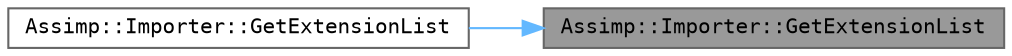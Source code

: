 digraph "Assimp::Importer::GetExtensionList"
{
 // LATEX_PDF_SIZE
  bgcolor="transparent";
  edge [fontname=Terminal,fontsize=10,labelfontname=Helvetica,labelfontsize=10];
  node [fontname=Terminal,fontsize=10,shape=box,height=0.2,width=0.4];
  rankdir="RL";
  Node1 [label="Assimp::Importer::GetExtensionList",height=0.2,width=0.4,color="gray40", fillcolor="grey60", style="filled", fontcolor="black",tooltip=" "];
  Node1 -> Node2 [dir="back",color="steelblue1",style="solid"];
  Node2 [label="Assimp::Importer::GetExtensionList",height=0.2,width=0.4,color="grey40", fillcolor="white", style="filled",URL="$class_assimp_1_1_importer.html#acdc70c6efdf1b572094fe01089ceb158",tooltip="Get a full list of all file extensions supported by ASSIMP."];
}
